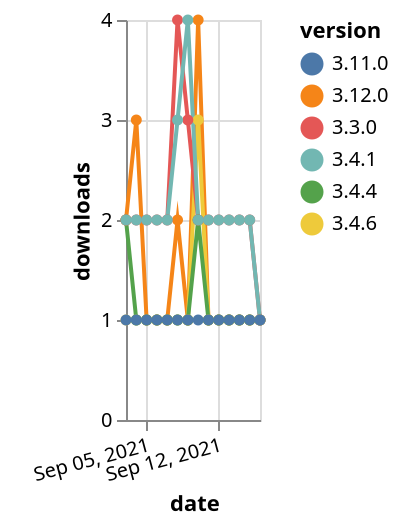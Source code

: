 {"$schema": "https://vega.github.io/schema/vega-lite/v5.json", "description": "A simple bar chart with embedded data.", "data": {"values": [{"date": "2021-09-03", "total": 199, "delta": 2, "version": "3.12.0"}, {"date": "2021-09-04", "total": 202, "delta": 3, "version": "3.12.0"}, {"date": "2021-09-05", "total": 203, "delta": 1, "version": "3.12.0"}, {"date": "2021-09-06", "total": 204, "delta": 1, "version": "3.12.0"}, {"date": "2021-09-07", "total": 205, "delta": 1, "version": "3.12.0"}, {"date": "2021-09-08", "total": 207, "delta": 2, "version": "3.12.0"}, {"date": "2021-09-09", "total": 208, "delta": 1, "version": "3.12.0"}, {"date": "2021-09-10", "total": 212, "delta": 4, "version": "3.12.0"}, {"date": "2021-09-11", "total": 213, "delta": 1, "version": "3.12.0"}, {"date": "2021-09-12", "total": 214, "delta": 1, "version": "3.12.0"}, {"date": "2021-09-13", "total": 215, "delta": 1, "version": "3.12.0"}, {"date": "2021-09-14", "total": 216, "delta": 1, "version": "3.12.0"}, {"date": "2021-09-15", "total": 217, "delta": 1, "version": "3.12.0"}, {"date": "2021-09-16", "total": 218, "delta": 1, "version": "3.12.0"}, {"date": "2021-09-03", "total": 258, "delta": 1, "version": "3.4.6"}, {"date": "2021-09-04", "total": 259, "delta": 1, "version": "3.4.6"}, {"date": "2021-09-05", "total": 260, "delta": 1, "version": "3.4.6"}, {"date": "2021-09-06", "total": 261, "delta": 1, "version": "3.4.6"}, {"date": "2021-09-07", "total": 262, "delta": 1, "version": "3.4.6"}, {"date": "2021-09-08", "total": 263, "delta": 1, "version": "3.4.6"}, {"date": "2021-09-09", "total": 264, "delta": 1, "version": "3.4.6"}, {"date": "2021-09-10", "total": 267, "delta": 3, "version": "3.4.6"}, {"date": "2021-09-11", "total": 268, "delta": 1, "version": "3.4.6"}, {"date": "2021-09-12", "total": 269, "delta": 1, "version": "3.4.6"}, {"date": "2021-09-13", "total": 270, "delta": 1, "version": "3.4.6"}, {"date": "2021-09-14", "total": 271, "delta": 1, "version": "3.4.6"}, {"date": "2021-09-15", "total": 272, "delta": 1, "version": "3.4.6"}, {"date": "2021-09-16", "total": 273, "delta": 1, "version": "3.4.6"}, {"date": "2021-09-03", "total": 236, "delta": 2, "version": "3.4.4"}, {"date": "2021-09-04", "total": 237, "delta": 1, "version": "3.4.4"}, {"date": "2021-09-05", "total": 238, "delta": 1, "version": "3.4.4"}, {"date": "2021-09-06", "total": 239, "delta": 1, "version": "3.4.4"}, {"date": "2021-09-07", "total": 240, "delta": 1, "version": "3.4.4"}, {"date": "2021-09-08", "total": 241, "delta": 1, "version": "3.4.4"}, {"date": "2021-09-09", "total": 242, "delta": 1, "version": "3.4.4"}, {"date": "2021-09-10", "total": 244, "delta": 2, "version": "3.4.4"}, {"date": "2021-09-11", "total": 245, "delta": 1, "version": "3.4.4"}, {"date": "2021-09-12", "total": 246, "delta": 1, "version": "3.4.4"}, {"date": "2021-09-13", "total": 247, "delta": 1, "version": "3.4.4"}, {"date": "2021-09-14", "total": 248, "delta": 1, "version": "3.4.4"}, {"date": "2021-09-15", "total": 249, "delta": 1, "version": "3.4.4"}, {"date": "2021-09-16", "total": 250, "delta": 1, "version": "3.4.4"}, {"date": "2021-09-03", "total": 2993, "delta": 2, "version": "3.3.0"}, {"date": "2021-09-04", "total": 2995, "delta": 2, "version": "3.3.0"}, {"date": "2021-09-05", "total": 2997, "delta": 2, "version": "3.3.0"}, {"date": "2021-09-06", "total": 2999, "delta": 2, "version": "3.3.0"}, {"date": "2021-09-07", "total": 3001, "delta": 2, "version": "3.3.0"}, {"date": "2021-09-08", "total": 3005, "delta": 4, "version": "3.3.0"}, {"date": "2021-09-09", "total": 3008, "delta": 3, "version": "3.3.0"}, {"date": "2021-09-10", "total": 3010, "delta": 2, "version": "3.3.0"}, {"date": "2021-09-11", "total": 3012, "delta": 2, "version": "3.3.0"}, {"date": "2021-09-12", "total": 3014, "delta": 2, "version": "3.3.0"}, {"date": "2021-09-13", "total": 3016, "delta": 2, "version": "3.3.0"}, {"date": "2021-09-14", "total": 3018, "delta": 2, "version": "3.3.0"}, {"date": "2021-09-15", "total": 3020, "delta": 2, "version": "3.3.0"}, {"date": "2021-09-16", "total": 3021, "delta": 1, "version": "3.3.0"}, {"date": "2021-09-03", "total": 3262, "delta": 2, "version": "3.4.1"}, {"date": "2021-09-04", "total": 3264, "delta": 2, "version": "3.4.1"}, {"date": "2021-09-05", "total": 3266, "delta": 2, "version": "3.4.1"}, {"date": "2021-09-06", "total": 3268, "delta": 2, "version": "3.4.1"}, {"date": "2021-09-07", "total": 3270, "delta": 2, "version": "3.4.1"}, {"date": "2021-09-08", "total": 3273, "delta": 3, "version": "3.4.1"}, {"date": "2021-09-09", "total": 3277, "delta": 4, "version": "3.4.1"}, {"date": "2021-09-10", "total": 3279, "delta": 2, "version": "3.4.1"}, {"date": "2021-09-11", "total": 3281, "delta": 2, "version": "3.4.1"}, {"date": "2021-09-12", "total": 3283, "delta": 2, "version": "3.4.1"}, {"date": "2021-09-13", "total": 3285, "delta": 2, "version": "3.4.1"}, {"date": "2021-09-14", "total": 3287, "delta": 2, "version": "3.4.1"}, {"date": "2021-09-15", "total": 3289, "delta": 2, "version": "3.4.1"}, {"date": "2021-09-16", "total": 3290, "delta": 1, "version": "3.4.1"}, {"date": "2021-09-03", "total": 149, "delta": 1, "version": "3.11.0"}, {"date": "2021-09-04", "total": 150, "delta": 1, "version": "3.11.0"}, {"date": "2021-09-05", "total": 151, "delta": 1, "version": "3.11.0"}, {"date": "2021-09-06", "total": 152, "delta": 1, "version": "3.11.0"}, {"date": "2021-09-07", "total": 153, "delta": 1, "version": "3.11.0"}, {"date": "2021-09-08", "total": 154, "delta": 1, "version": "3.11.0"}, {"date": "2021-09-09", "total": 155, "delta": 1, "version": "3.11.0"}, {"date": "2021-09-10", "total": 156, "delta": 1, "version": "3.11.0"}, {"date": "2021-09-11", "total": 157, "delta": 1, "version": "3.11.0"}, {"date": "2021-09-12", "total": 158, "delta": 1, "version": "3.11.0"}, {"date": "2021-09-13", "total": 159, "delta": 1, "version": "3.11.0"}, {"date": "2021-09-14", "total": 160, "delta": 1, "version": "3.11.0"}, {"date": "2021-09-15", "total": 161, "delta": 1, "version": "3.11.0"}, {"date": "2021-09-16", "total": 162, "delta": 1, "version": "3.11.0"}]}, "width": "container", "mark": {"type": "line", "point": {"filled": true}}, "encoding": {"x": {"field": "date", "type": "temporal", "timeUnit": "yearmonthdate", "title": "date", "axis": {"labelAngle": -15}}, "y": {"field": "delta", "type": "quantitative", "title": "downloads"}, "color": {"field": "version", "type": "nominal"}, "tooltip": {"field": "delta"}}}